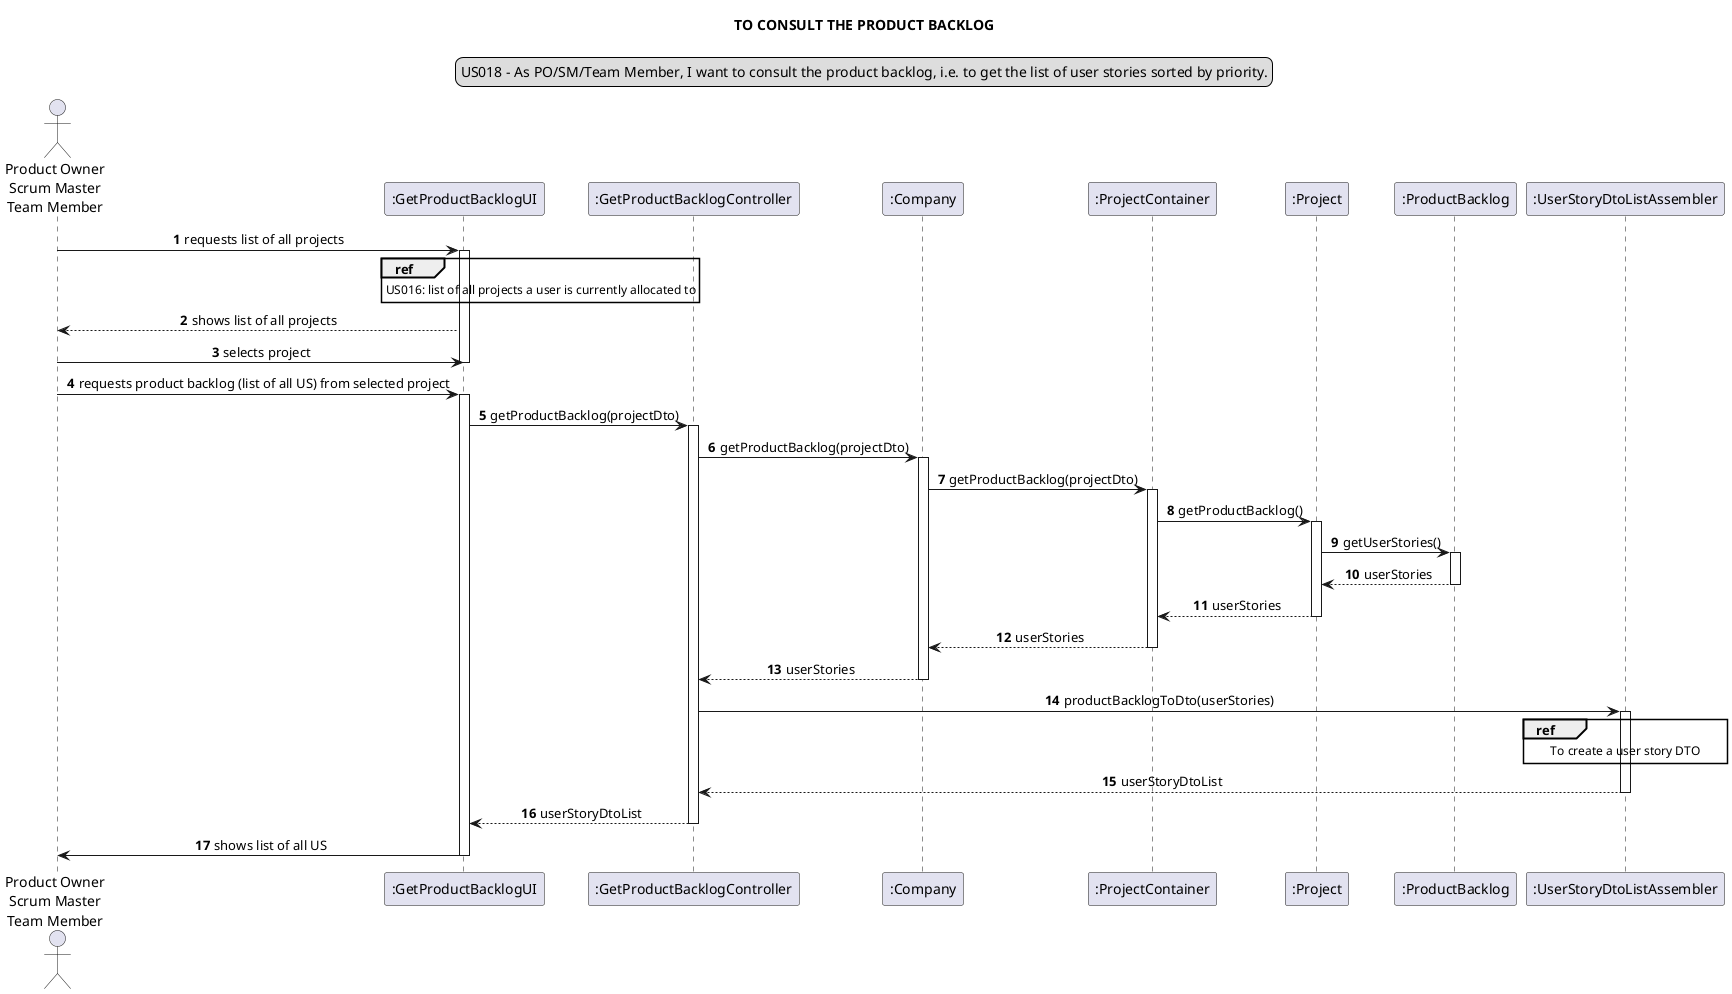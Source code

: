 @startuml
skinparam sequenceMessageAlign center
title TO CONSULT THE PRODUCT BACKLOG
legend top
US018 - As PO/SM/Team Member, I want to consult the product backlog, i.e. to get the list of user stories sorted by priority.
end legend
autonumber

actor "Product Owner\nScrum Master\nTeam Member" as actor
participant ":GetProductBacklogUI" as ui
participant ":GetProductBacklogController" as controller
participant ":Company" as company
participant ":ProjectContainer" as container
participant ":Project" as project
participant ":ProductBacklog" as backlog
participant ":UserStoryDtoListAssembler" as builder



actor -> ui: requests list of all projects
activate ui
ref over ui: US016: list of all projects a user is currently allocated to

ui --> actor: shows list of all projects
actor -> ui: selects project
deactivate ui

actor -> ui: requests product backlog (list of all US) from selected project
activate ui
ui -> controller: getProductBacklog(projectDto)
activate controller
controller -> company: getProductBacklog(projectDto)
activate company
company -> container: getProductBacklog(projectDto)
activate container

container -> project: getProductBacklog()
activate project
project -> backlog: getUserStories()
activate backlog
backlog --> project: userStories
deactivate backlog

project --> container: userStories
deactivate project
container --> company: userStories
deactivate container
company --> controller: userStories
deactivate company
controller -> builder: productBacklogToDto(userStories)
activate builder
ref over builder: To create a user story DTO
builder --> controller: userStoryDtoList

deactivate builder
controller --> ui: userStoryDtoList
deactivate controller

ui -> actor: shows list of all US
deactivate ui
@enduml